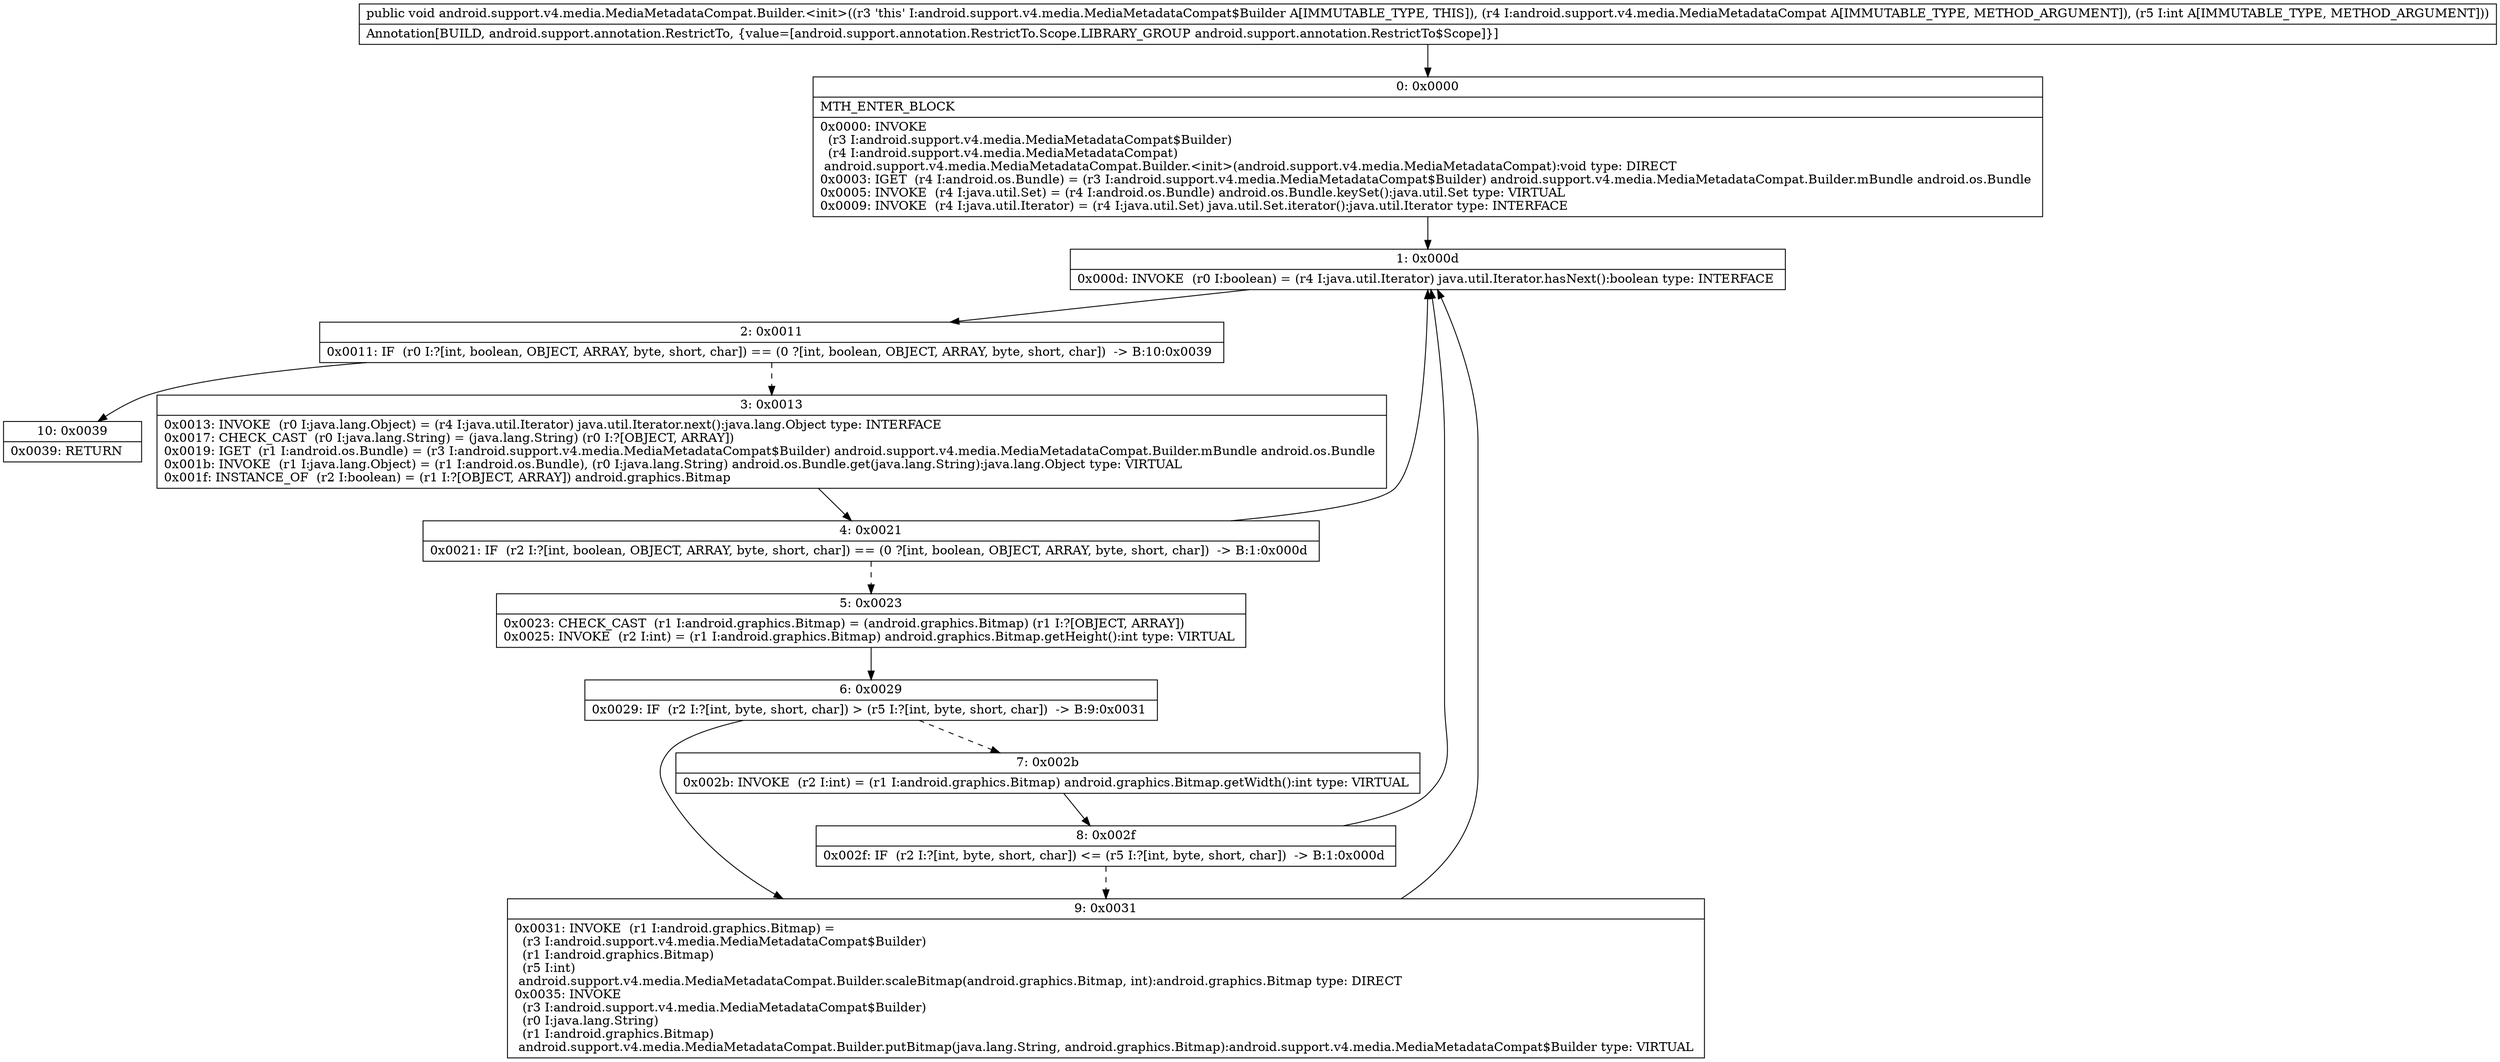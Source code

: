 digraph "CFG forandroid.support.v4.media.MediaMetadataCompat.Builder.\<init\>(Landroid\/support\/v4\/media\/MediaMetadataCompat;I)V" {
Node_0 [shape=record,label="{0\:\ 0x0000|MTH_ENTER_BLOCK\l|0x0000: INVOKE  \l  (r3 I:android.support.v4.media.MediaMetadataCompat$Builder)\l  (r4 I:android.support.v4.media.MediaMetadataCompat)\l android.support.v4.media.MediaMetadataCompat.Builder.\<init\>(android.support.v4.media.MediaMetadataCompat):void type: DIRECT \l0x0003: IGET  (r4 I:android.os.Bundle) = (r3 I:android.support.v4.media.MediaMetadataCompat$Builder) android.support.v4.media.MediaMetadataCompat.Builder.mBundle android.os.Bundle \l0x0005: INVOKE  (r4 I:java.util.Set) = (r4 I:android.os.Bundle) android.os.Bundle.keySet():java.util.Set type: VIRTUAL \l0x0009: INVOKE  (r4 I:java.util.Iterator) = (r4 I:java.util.Set) java.util.Set.iterator():java.util.Iterator type: INTERFACE \l}"];
Node_1 [shape=record,label="{1\:\ 0x000d|0x000d: INVOKE  (r0 I:boolean) = (r4 I:java.util.Iterator) java.util.Iterator.hasNext():boolean type: INTERFACE \l}"];
Node_2 [shape=record,label="{2\:\ 0x0011|0x0011: IF  (r0 I:?[int, boolean, OBJECT, ARRAY, byte, short, char]) == (0 ?[int, boolean, OBJECT, ARRAY, byte, short, char])  \-\> B:10:0x0039 \l}"];
Node_3 [shape=record,label="{3\:\ 0x0013|0x0013: INVOKE  (r0 I:java.lang.Object) = (r4 I:java.util.Iterator) java.util.Iterator.next():java.lang.Object type: INTERFACE \l0x0017: CHECK_CAST  (r0 I:java.lang.String) = (java.lang.String) (r0 I:?[OBJECT, ARRAY]) \l0x0019: IGET  (r1 I:android.os.Bundle) = (r3 I:android.support.v4.media.MediaMetadataCompat$Builder) android.support.v4.media.MediaMetadataCompat.Builder.mBundle android.os.Bundle \l0x001b: INVOKE  (r1 I:java.lang.Object) = (r1 I:android.os.Bundle), (r0 I:java.lang.String) android.os.Bundle.get(java.lang.String):java.lang.Object type: VIRTUAL \l0x001f: INSTANCE_OF  (r2 I:boolean) = (r1 I:?[OBJECT, ARRAY]) android.graphics.Bitmap \l}"];
Node_4 [shape=record,label="{4\:\ 0x0021|0x0021: IF  (r2 I:?[int, boolean, OBJECT, ARRAY, byte, short, char]) == (0 ?[int, boolean, OBJECT, ARRAY, byte, short, char])  \-\> B:1:0x000d \l}"];
Node_5 [shape=record,label="{5\:\ 0x0023|0x0023: CHECK_CAST  (r1 I:android.graphics.Bitmap) = (android.graphics.Bitmap) (r1 I:?[OBJECT, ARRAY]) \l0x0025: INVOKE  (r2 I:int) = (r1 I:android.graphics.Bitmap) android.graphics.Bitmap.getHeight():int type: VIRTUAL \l}"];
Node_6 [shape=record,label="{6\:\ 0x0029|0x0029: IF  (r2 I:?[int, byte, short, char]) \> (r5 I:?[int, byte, short, char])  \-\> B:9:0x0031 \l}"];
Node_7 [shape=record,label="{7\:\ 0x002b|0x002b: INVOKE  (r2 I:int) = (r1 I:android.graphics.Bitmap) android.graphics.Bitmap.getWidth():int type: VIRTUAL \l}"];
Node_8 [shape=record,label="{8\:\ 0x002f|0x002f: IF  (r2 I:?[int, byte, short, char]) \<= (r5 I:?[int, byte, short, char])  \-\> B:1:0x000d \l}"];
Node_9 [shape=record,label="{9\:\ 0x0031|0x0031: INVOKE  (r1 I:android.graphics.Bitmap) = \l  (r3 I:android.support.v4.media.MediaMetadataCompat$Builder)\l  (r1 I:android.graphics.Bitmap)\l  (r5 I:int)\l android.support.v4.media.MediaMetadataCompat.Builder.scaleBitmap(android.graphics.Bitmap, int):android.graphics.Bitmap type: DIRECT \l0x0035: INVOKE  \l  (r3 I:android.support.v4.media.MediaMetadataCompat$Builder)\l  (r0 I:java.lang.String)\l  (r1 I:android.graphics.Bitmap)\l android.support.v4.media.MediaMetadataCompat.Builder.putBitmap(java.lang.String, android.graphics.Bitmap):android.support.v4.media.MediaMetadataCompat$Builder type: VIRTUAL \l}"];
Node_10 [shape=record,label="{10\:\ 0x0039|0x0039: RETURN   \l}"];
MethodNode[shape=record,label="{public void android.support.v4.media.MediaMetadataCompat.Builder.\<init\>((r3 'this' I:android.support.v4.media.MediaMetadataCompat$Builder A[IMMUTABLE_TYPE, THIS]), (r4 I:android.support.v4.media.MediaMetadataCompat A[IMMUTABLE_TYPE, METHOD_ARGUMENT]), (r5 I:int A[IMMUTABLE_TYPE, METHOD_ARGUMENT]))  | Annotation[BUILD, android.support.annotation.RestrictTo, \{value=[android.support.annotation.RestrictTo.Scope.LIBRARY_GROUP android.support.annotation.RestrictTo$Scope]\}]\l}"];
MethodNode -> Node_0;
Node_0 -> Node_1;
Node_1 -> Node_2;
Node_2 -> Node_3[style=dashed];
Node_2 -> Node_10;
Node_3 -> Node_4;
Node_4 -> Node_1;
Node_4 -> Node_5[style=dashed];
Node_5 -> Node_6;
Node_6 -> Node_7[style=dashed];
Node_6 -> Node_9;
Node_7 -> Node_8;
Node_8 -> Node_1;
Node_8 -> Node_9[style=dashed];
Node_9 -> Node_1;
}

